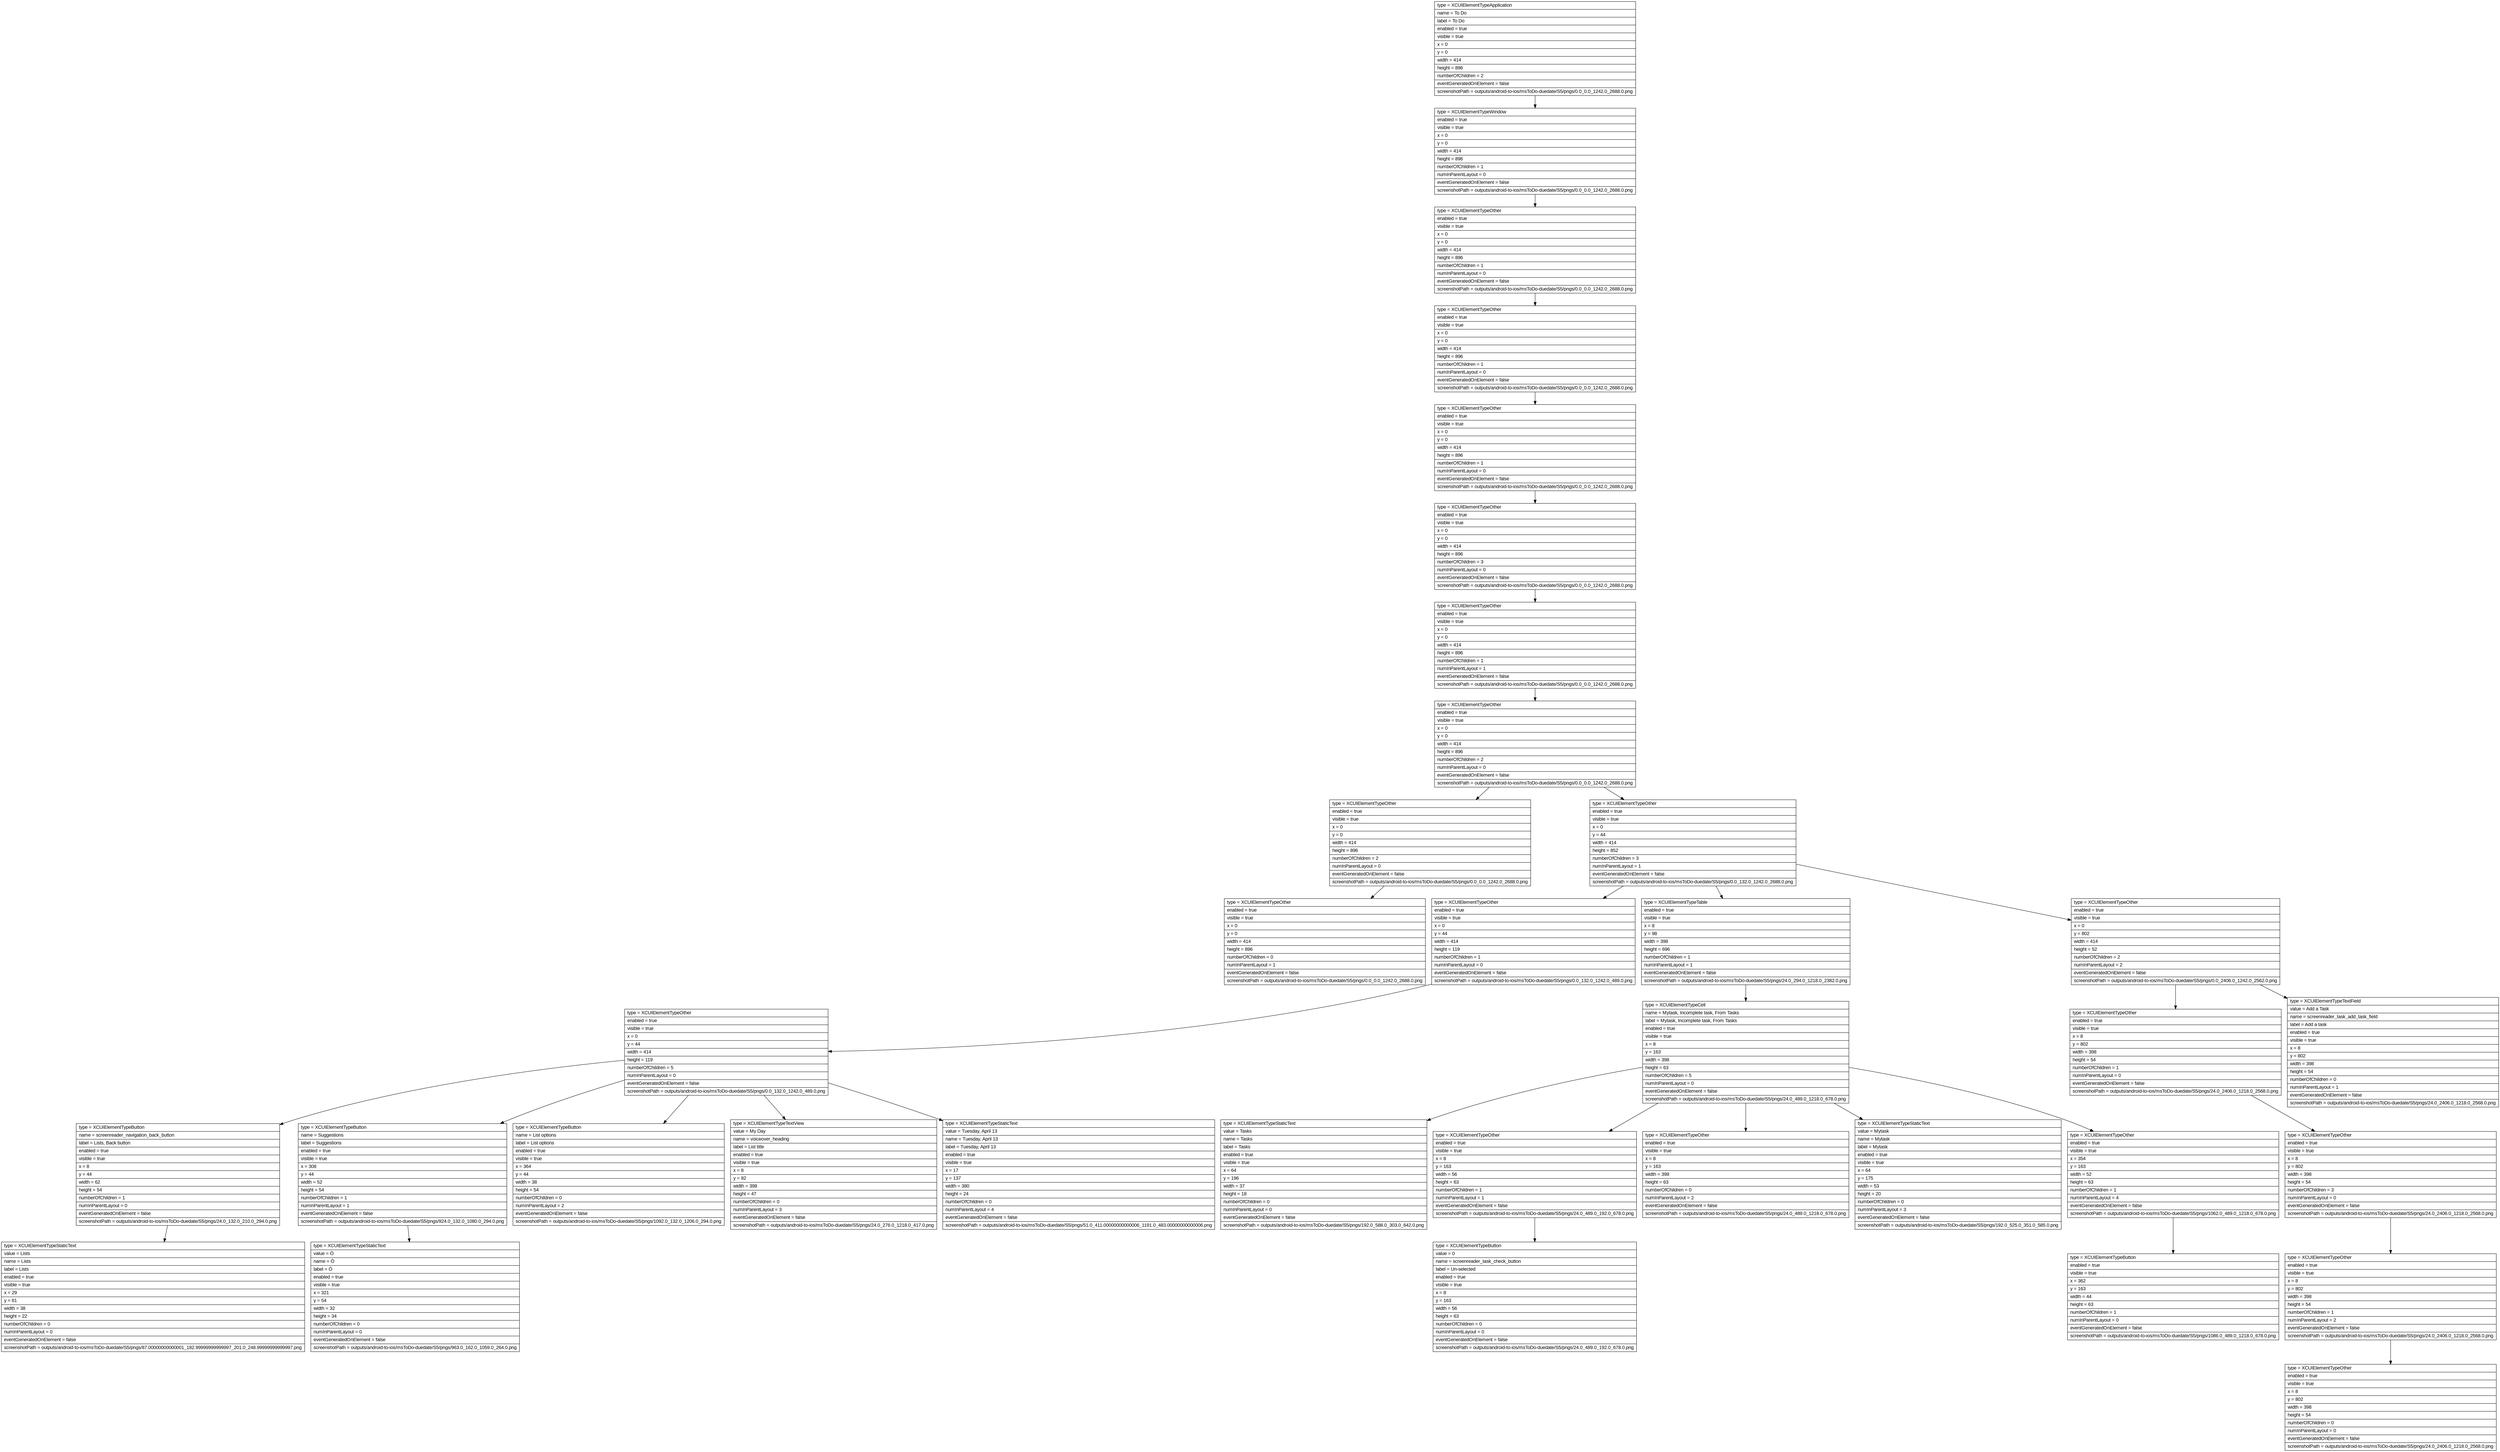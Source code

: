 digraph Layout {

	node [shape=record fontname=Arial];

	0	[label="{type = XCUIElementTypeApplication\l|name = To Do\l|label = To Do\l|enabled = true\l|visible = true\l|x = 0\l|y = 0\l|width = 414\l|height = 896\l|numberOfChildren = 2\l|eventGeneratedOnElement = false \l|screenshotPath = outputs/android-to-ios/msToDo-duedate/S5/pngs/0.0_0.0_1242.0_2688.0.png\l}"]
	1	[label="{type = XCUIElementTypeWindow\l|enabled = true\l|visible = true\l|x = 0\l|y = 0\l|width = 414\l|height = 896\l|numberOfChildren = 1\l|numInParentLayout = 0\l|eventGeneratedOnElement = false \l|screenshotPath = outputs/android-to-ios/msToDo-duedate/S5/pngs/0.0_0.0_1242.0_2688.0.png\l}"]
	2	[label="{type = XCUIElementTypeOther\l|enabled = true\l|visible = true\l|x = 0\l|y = 0\l|width = 414\l|height = 896\l|numberOfChildren = 1\l|numInParentLayout = 0\l|eventGeneratedOnElement = false \l|screenshotPath = outputs/android-to-ios/msToDo-duedate/S5/pngs/0.0_0.0_1242.0_2688.0.png\l}"]
	3	[label="{type = XCUIElementTypeOther\l|enabled = true\l|visible = true\l|x = 0\l|y = 0\l|width = 414\l|height = 896\l|numberOfChildren = 1\l|numInParentLayout = 0\l|eventGeneratedOnElement = false \l|screenshotPath = outputs/android-to-ios/msToDo-duedate/S5/pngs/0.0_0.0_1242.0_2688.0.png\l}"]
	4	[label="{type = XCUIElementTypeOther\l|enabled = true\l|visible = true\l|x = 0\l|y = 0\l|width = 414\l|height = 896\l|numberOfChildren = 1\l|numInParentLayout = 0\l|eventGeneratedOnElement = false \l|screenshotPath = outputs/android-to-ios/msToDo-duedate/S5/pngs/0.0_0.0_1242.0_2688.0.png\l}"]
	5	[label="{type = XCUIElementTypeOther\l|enabled = true\l|visible = true\l|x = 0\l|y = 0\l|width = 414\l|height = 896\l|numberOfChildren = 3\l|numInParentLayout = 0\l|eventGeneratedOnElement = false \l|screenshotPath = outputs/android-to-ios/msToDo-duedate/S5/pngs/0.0_0.0_1242.0_2688.0.png\l}"]
	6	[label="{type = XCUIElementTypeOther\l|enabled = true\l|visible = true\l|x = 0\l|y = 0\l|width = 414\l|height = 896\l|numberOfChildren = 1\l|numInParentLayout = 1\l|eventGeneratedOnElement = false \l|screenshotPath = outputs/android-to-ios/msToDo-duedate/S5/pngs/0.0_0.0_1242.0_2688.0.png\l}"]
	7	[label="{type = XCUIElementTypeOther\l|enabled = true\l|visible = true\l|x = 0\l|y = 0\l|width = 414\l|height = 896\l|numberOfChildren = 2\l|numInParentLayout = 0\l|eventGeneratedOnElement = false \l|screenshotPath = outputs/android-to-ios/msToDo-duedate/S5/pngs/0.0_0.0_1242.0_2688.0.png\l}"]
	8	[label="{type = XCUIElementTypeOther\l|enabled = true\l|visible = true\l|x = 0\l|y = 0\l|width = 414\l|height = 896\l|numberOfChildren = 2\l|numInParentLayout = 0\l|eventGeneratedOnElement = false \l|screenshotPath = outputs/android-to-ios/msToDo-duedate/S5/pngs/0.0_0.0_1242.0_2688.0.png\l}"]
	9	[label="{type = XCUIElementTypeOther\l|enabled = true\l|visible = true\l|x = 0\l|y = 44\l|width = 414\l|height = 852\l|numberOfChildren = 3\l|numInParentLayout = 1\l|eventGeneratedOnElement = false \l|screenshotPath = outputs/android-to-ios/msToDo-duedate/S5/pngs/0.0_132.0_1242.0_2688.0.png\l}"]
	10	[label="{type = XCUIElementTypeOther\l|enabled = true\l|visible = true\l|x = 0\l|y = 0\l|width = 414\l|height = 896\l|numberOfChildren = 0\l|numInParentLayout = 1\l|eventGeneratedOnElement = false \l|screenshotPath = outputs/android-to-ios/msToDo-duedate/S5/pngs/0.0_0.0_1242.0_2688.0.png\l}"]
	11	[label="{type = XCUIElementTypeOther\l|enabled = true\l|visible = true\l|x = 0\l|y = 44\l|width = 414\l|height = 119\l|numberOfChildren = 1\l|numInParentLayout = 0\l|eventGeneratedOnElement = false \l|screenshotPath = outputs/android-to-ios/msToDo-duedate/S5/pngs/0.0_132.0_1242.0_489.0.png\l}"]
	12	[label="{type = XCUIElementTypeTable\l|enabled = true\l|visible = true\l|x = 8\l|y = 98\l|width = 398\l|height = 696\l|numberOfChildren = 1\l|numInParentLayout = 1\l|eventGeneratedOnElement = false \l|screenshotPath = outputs/android-to-ios/msToDo-duedate/S5/pngs/24.0_294.0_1218.0_2382.0.png\l}"]
	13	[label="{type = XCUIElementTypeOther\l|enabled = true\l|visible = true\l|x = 0\l|y = 802\l|width = 414\l|height = 52\l|numberOfChildren = 2\l|numInParentLayout = 2\l|eventGeneratedOnElement = false \l|screenshotPath = outputs/android-to-ios/msToDo-duedate/S5/pngs/0.0_2406.0_1242.0_2562.0.png\l}"]
	14	[label="{type = XCUIElementTypeOther\l|enabled = true\l|visible = true\l|x = 0\l|y = 44\l|width = 414\l|height = 119\l|numberOfChildren = 5\l|numInParentLayout = 0\l|eventGeneratedOnElement = false \l|screenshotPath = outputs/android-to-ios/msToDo-duedate/S5/pngs/0.0_132.0_1242.0_489.0.png\l}"]
	15	[label="{type = XCUIElementTypeCell\l|name = Mytask, Incomplete task, From Tasks\l|label = Mytask, Incomplete task, From Tasks\l|enabled = true\l|visible = true\l|x = 8\l|y = 163\l|width = 398\l|height = 63\l|numberOfChildren = 5\l|numInParentLayout = 0\l|eventGeneratedOnElement = false \l|screenshotPath = outputs/android-to-ios/msToDo-duedate/S5/pngs/24.0_489.0_1218.0_678.0.png\l}"]
	16	[label="{type = XCUIElementTypeOther\l|enabled = true\l|visible = true\l|x = 8\l|y = 802\l|width = 398\l|height = 54\l|numberOfChildren = 1\l|numInParentLayout = 0\l|eventGeneratedOnElement = false \l|screenshotPath = outputs/android-to-ios/msToDo-duedate/S5/pngs/24.0_2406.0_1218.0_2568.0.png\l}"]
	17	[label="{type = XCUIElementTypeTextField\l|value = Add a Task\l|name = screenreader_task_add_task_field\l|label = Add a task\l|enabled = true\l|visible = true\l|x = 8\l|y = 802\l|width = 398\l|height = 54\l|numberOfChildren = 0\l|numInParentLayout = 1\l|eventGeneratedOnElement = false \l|screenshotPath = outputs/android-to-ios/msToDo-duedate/S5/pngs/24.0_2406.0_1218.0_2568.0.png\l}"]
	18	[label="{type = XCUIElementTypeButton\l|name = screenreader_navigation_back_button\l|label = Lists, Back button\l|enabled = true\l|visible = true\l|x = 8\l|y = 44\l|width = 62\l|height = 54\l|numberOfChildren = 1\l|numInParentLayout = 0\l|eventGeneratedOnElement = false \l|screenshotPath = outputs/android-to-ios/msToDo-duedate/S5/pngs/24.0_132.0_210.0_294.0.png\l}"]
	19	[label="{type = XCUIElementTypeButton\l|name = Suggestions\l|label = Suggestions\l|enabled = true\l|visible = true\l|x = 308\l|y = 44\l|width = 52\l|height = 54\l|numberOfChildren = 1\l|numInParentLayout = 1\l|eventGeneratedOnElement = false \l|screenshotPath = outputs/android-to-ios/msToDo-duedate/S5/pngs/924.0_132.0_1080.0_294.0.png\l}"]
	20	[label="{type = XCUIElementTypeButton\l|name = List options\l|label = List options\l|enabled = true\l|visible = true\l|x = 364\l|y = 44\l|width = 38\l|height = 54\l|numberOfChildren = 0\l|numInParentLayout = 2\l|eventGeneratedOnElement = false \l|screenshotPath = outputs/android-to-ios/msToDo-duedate/S5/pngs/1092.0_132.0_1206.0_294.0.png\l}"]
	21	[label="{type = XCUIElementTypeTextView\l|value = My Day\l|name = voiceover_heading\l|label = List title\l|enabled = true\l|visible = true\l|x = 8\l|y = 92\l|width = 398\l|height = 47\l|numberOfChildren = 0\l|numInParentLayout = 3\l|eventGeneratedOnElement = false \l|screenshotPath = outputs/android-to-ios/msToDo-duedate/S5/pngs/24.0_276.0_1218.0_417.0.png\l}"]
	22	[label="{type = XCUIElementTypeStaticText\l|value = Tuesday, April 13\l|name = Tuesday, April 13\l|label = Tuesday, April 13\l|enabled = true\l|visible = true\l|x = 17\l|y = 137\l|width = 380\l|height = 24\l|numberOfChildren = 0\l|numInParentLayout = 4\l|eventGeneratedOnElement = false \l|screenshotPath = outputs/android-to-ios/msToDo-duedate/S5/pngs/51.0_411.00000000000006_1191.0_483.00000000000006.png\l}"]
	23	[label="{type = XCUIElementTypeStaticText\l|value = ⁨Tasks⁩\l|name = ⁨Tasks⁩\l|label = ⁨Tasks⁩\l|enabled = true\l|visible = true\l|x = 64\l|y = 196\l|width = 37\l|height = 18\l|numberOfChildren = 0\l|numInParentLayout = 0\l|eventGeneratedOnElement = false \l|screenshotPath = outputs/android-to-ios/msToDo-duedate/S5/pngs/192.0_588.0_303.0_642.0.png\l}"]
	24	[label="{type = XCUIElementTypeOther\l|enabled = true\l|visible = true\l|x = 8\l|y = 163\l|width = 56\l|height = 63\l|numberOfChildren = 1\l|numInParentLayout = 1\l|eventGeneratedOnElement = false \l|screenshotPath = outputs/android-to-ios/msToDo-duedate/S5/pngs/24.0_489.0_192.0_678.0.png\l}"]
	25	[label="{type = XCUIElementTypeOther\l|enabled = true\l|visible = true\l|x = 8\l|y = 163\l|width = 398\l|height = 63\l|numberOfChildren = 0\l|numInParentLayout = 2\l|eventGeneratedOnElement = false \l|screenshotPath = outputs/android-to-ios/msToDo-duedate/S5/pngs/24.0_489.0_1218.0_678.0.png\l}"]
	26	[label="{type = XCUIElementTypeStaticText\l|value = Mytask\l|name = Mytask\l|label = Mytask\l|enabled = true\l|visible = true\l|x = 64\l|y = 175\l|width = 53\l|height = 20\l|numberOfChildren = 0\l|numInParentLayout = 3\l|eventGeneratedOnElement = false \l|screenshotPath = outputs/android-to-ios/msToDo-duedate/S5/pngs/192.0_525.0_351.0_585.0.png\l}"]
	27	[label="{type = XCUIElementTypeOther\l|enabled = true\l|visible = true\l|x = 354\l|y = 163\l|width = 52\l|height = 63\l|numberOfChildren = 1\l|numInParentLayout = 4\l|eventGeneratedOnElement = false \l|screenshotPath = outputs/android-to-ios/msToDo-duedate/S5/pngs/1062.0_489.0_1218.0_678.0.png\l}"]
	28	[label="{type = XCUIElementTypeOther\l|enabled = true\l|visible = true\l|x = 8\l|y = 802\l|width = 398\l|height = 54\l|numberOfChildren = 3\l|numInParentLayout = 0\l|eventGeneratedOnElement = false \l|screenshotPath = outputs/android-to-ios/msToDo-duedate/S5/pngs/24.0_2406.0_1218.0_2568.0.png\l}"]
	29	[label="{type = XCUIElementTypeStaticText\l|value = Lists\l|name = Lists\l|label = Lists\l|enabled = true\l|visible = true\l|x = 29\l|y = 61\l|width = 38\l|height = 22\l|numberOfChildren = 0\l|numInParentLayout = 0\l|eventGeneratedOnElement = false \l|screenshotPath = outputs/android-to-ios/msToDo-duedate/S5/pngs/87.00000000000001_182.99999999999997_201.0_248.99999999999997.png\l}"]
	30	[label="{type = XCUIElementTypeStaticText\l|value = Ö\l|name = Ö\l|label = Ö\l|enabled = true\l|visible = true\l|x = 321\l|y = 54\l|width = 32\l|height = 34\l|numberOfChildren = 0\l|numInParentLayout = 0\l|eventGeneratedOnElement = false \l|screenshotPath = outputs/android-to-ios/msToDo-duedate/S5/pngs/963.0_162.0_1059.0_264.0.png\l}"]
	31	[label="{type = XCUIElementTypeButton\l|value = 0\l|name = screenreader_task_check_button\l|label = Un-selected\l|enabled = true\l|visible = true\l|x = 8\l|y = 163\l|width = 56\l|height = 63\l|numberOfChildren = 0\l|numInParentLayout = 0\l|eventGeneratedOnElement = false \l|screenshotPath = outputs/android-to-ios/msToDo-duedate/S5/pngs/24.0_489.0_192.0_678.0.png\l}"]
	32	[label="{type = XCUIElementTypeButton\l|enabled = true\l|visible = true\l|x = 362\l|y = 163\l|width = 44\l|height = 63\l|numberOfChildren = 1\l|numInParentLayout = 0\l|eventGeneratedOnElement = false \l|screenshotPath = outputs/android-to-ios/msToDo-duedate/S5/pngs/1086.0_489.0_1218.0_678.0.png\l}"]
	33	[label="{type = XCUIElementTypeOther\l|enabled = true\l|visible = true\l|x = 8\l|y = 802\l|width = 398\l|height = 54\l|numberOfChildren = 1\l|numInParentLayout = 2\l|eventGeneratedOnElement = false \l|screenshotPath = outputs/android-to-ios/msToDo-duedate/S5/pngs/24.0_2406.0_1218.0_2568.0.png\l}"]
	34	[label="{type = XCUIElementTypeOther\l|enabled = true\l|visible = true\l|x = 8\l|y = 802\l|width = 398\l|height = 54\l|numberOfChildren = 0\l|numInParentLayout = 0\l|eventGeneratedOnElement = false \l|screenshotPath = outputs/android-to-ios/msToDo-duedate/S5/pngs/24.0_2406.0_1218.0_2568.0.png\l}"]


	0 -> 1
	1 -> 2
	2 -> 3
	3 -> 4
	4 -> 5
	5 -> 6
	6 -> 7
	7 -> 8
	7 -> 9
	8 -> 10
	9 -> 11
	9 -> 12
	9 -> 13
	11 -> 14
	12 -> 15
	13 -> 16
	13 -> 17
	14 -> 18
	14 -> 19
	14 -> 20
	14 -> 21
	14 -> 22
	15 -> 23
	15 -> 24
	15 -> 25
	15 -> 26
	15 -> 27
	16 -> 28
	18 -> 29
	19 -> 30
	24 -> 31
	27 -> 32
	28 -> 33
	33 -> 34


}